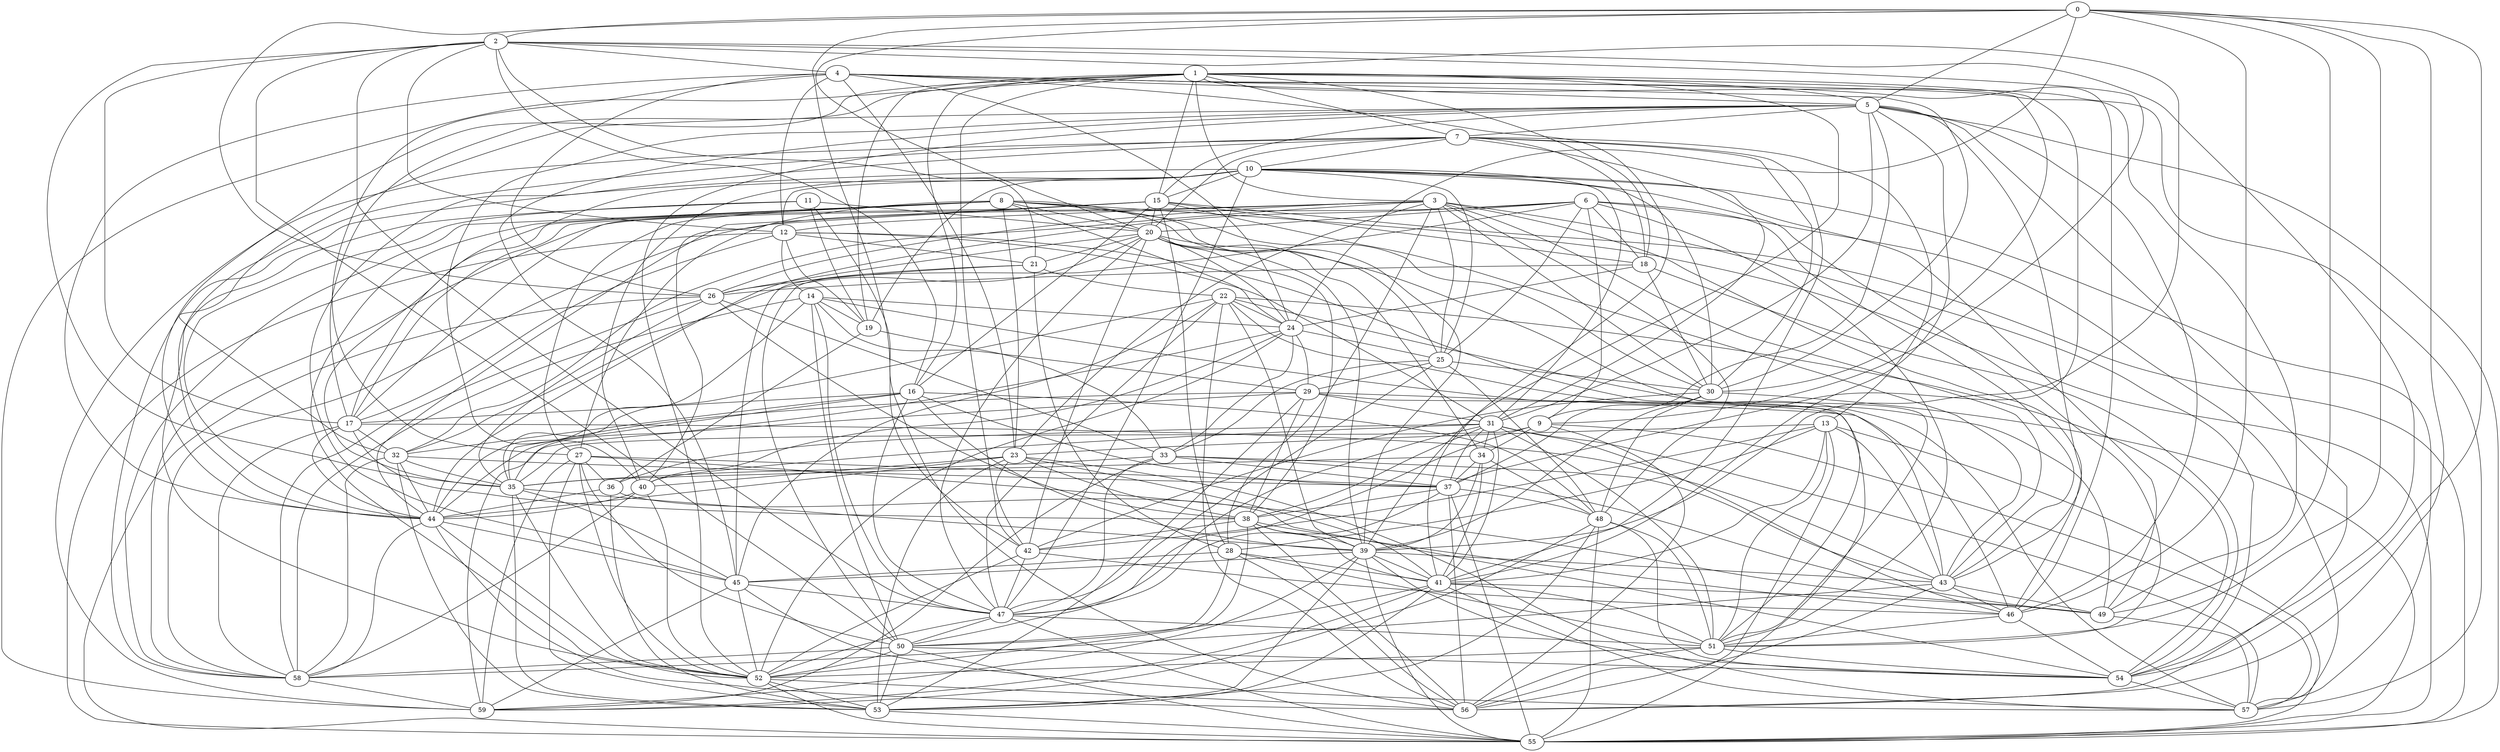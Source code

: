 strict graph "" {
	0	[w=-12];
	2	[w=-14];
	0 -- 2	[w=-16];
	5	[w=-8];
	0 -- 5	[w=6];
	20	[w=15];
	0 -- 20	[w=8];
	24	[w=9];
	0 -- 24	[w=-5];
	26	[w=-11];
	0 -- 26	[w=11];
	42	[w=-15];
	0 -- 42	[w=-12];
	46	[w=-14];
	0 -- 46	[w=-4];
	49	[w=9];
	0 -- 49	[w=-5];
	51	[w=10];
	0 -- 51	[w=-10];
	54	[w=-16];
	0 -- 54	[w=12];
	56	[w=-13];
	0 -- 56	[w=-7];
	1	[w=2];
	3	[w=10];
	1 -- 3	[w=16];
	1 -- 5	[w=2];
	7	[w=-13];
	1 -- 7	[w=-12];
	15	[w=-7];
	1 -- 15	[w=6];
	16	[w=-13];
	1 -- 16	[w=-3];
	17	[w=-12];
	1 -- 17	[w=-13];
	18	[w=6];
	1 -- 18	[w=10];
	19	[w=-7];
	1 -- 19	[w=5];
	30	[w=10];
	1 -- 30	[w=13];
	37	[w=-11];
	1 -- 37	[w=5];
	39	[w=12];
	1 -- 39	[w=10];
	1 -- 42	[w=13];
	44	[w=8];
	1 -- 44	[w=8];
	57	[w=14];
	1 -- 57	[w=15];
	59	[w=15];
	1 -- 59	[w=-4];
	4	[w=-8];
	2 -- 4	[w=13];
	9	[w=8];
	2 -- 9	[w=-16];
	12	[w=-4];
	2 -- 12	[w=9];
	2 -- 16	[w=-16];
	2 -- 17	[w=5];
	21	[w=7];
	2 -- 21	[w=7];
	35	[w=2];
	2 -- 35	[w=14];
	2 -- 39	[w=-16];
	47	[w=10];
	2 -- 47	[w=-5];
	50	[w=-9];
	2 -- 50	[w=-2];
	2 -- 54	[w=6];
	3 -- 12	[w=11];
	23	[w=-14];
	3 -- 23	[w=9];
	25	[w=2];
	3 -- 25	[w=6];
	3 -- 26	[w=-6];
	28	[w=5];
	3 -- 28	[w=-6];
	3 -- 30	[w=4];
	32	[w=3];
	3 -- 32	[w=6];
	43	[w=13];
	3 -- 43	[w=-13];
	3 -- 46	[w=-5];
	48	[w=-7];
	3 -- 48	[w=3];
	3 -- 54	[w=-9];
	58	[w=13];
	3 -- 58	[w=15];
	4 -- 5	[w=16];
	4 -- 12	[w=3];
	4 -- 23	[w=-6];
	4 -- 24	[w=3];
	4 -- 26	[w=3];
	27	[w=-15];
	4 -- 27	[w=2];
	4 -- 30	[w=-11];
	41	[w=-14];
	4 -- 41	[w=-13];
	4 -- 44	[w=8];
	4 -- 46	[w=11];
	4 -- 49	[w=7];
	5 -- 7	[w=-9];
	5 -- 9	[w=12];
	5 -- 15	[w=7];
	31	[w=-12];
	5 -- 31	[w=-12];
	5 -- 32	[w=9];
	40	[w=6];
	5 -- 40	[w=14];
	5 -- 41	[w=-4];
	5 -- 43	[w=8];
	45	[w=6];
	5 -- 45	[w=8];
	5 -- 46	[w=-11];
	52	[w=7];
	5 -- 52	[w=-15];
	55	[w=-2];
	5 -- 55	[w=5];
	5 -- 56	[w=9];
	6	[w=-12];
	6 -- 9	[w=12];
	6 -- 18	[w=3];
	6 -- 20	[w=6];
	6 -- 25	[w=16];
	6 -- 43	[w=8];
	6 -- 44	[w=-2];
	6 -- 50	[w=14];
	6 -- 51	[w=14];
	6 -- 57	[w=-14];
	6 -- 58	[w=7];
	10	[w=-4];
	7 -- 10	[w=12];
	13	[w=6];
	7 -- 13	[w=4];
	7 -- 18	[w=-6];
	7 -- 20	[w=13];
	7 -- 30	[w=-3];
	7 -- 31	[w=15];
	7 -- 41	[w=-6];
	7 -- 44	[w=15];
	7 -- 45	[w=-4];
	7 -- 59	[w=-8];
	8	[w=10];
	8 -- 17	[w=4];
	8 -- 20	[w=-4];
	8 -- 23	[w=-13];
	8 -- 24	[w=2];
	8 -- 25	[w=16];
	8 -- 27	[w=-10];
	8 -- 30	[w=4];
	8 -- 35	[w=-15];
	8 -- 39	[w=-8];
	8 -- 40	[w=11];
	8 -- 52	[w=-5];
	8 -- 55	[w=-10];
	8 -- 58	[w=-12];
	34	[w=-2];
	9 -- 34	[w=-11];
	9 -- 35	[w=-3];
	9 -- 47	[w=-5];
	9 -- 56	[w=8];
	9 -- 57	[w=16];
	10 -- 12	[w=-15];
	10 -- 15	[w=12];
	10 -- 17	[w=4];
	10 -- 19	[w=-7];
	10 -- 25	[w=6];
	10 -- 30	[w=9];
	10 -- 31	[w=7];
	10 -- 40	[w=-10];
	10 -- 47	[w=5];
	10 -- 49	[w=8];
	10 -- 51	[w=12];
	10 -- 57	[w=8];
	10 -- 58	[w=6];
	11	[w=14];
	11 -- 19	[w=-7];
	11 -- 20	[w=16];
	11 -- 44	[w=6];
	11 -- 52	[w=-12];
	11 -- 56	[w=-12];
	14	[w=12];
	12 -- 14	[w=16];
	12 -- 17	[w=10];
	12 -- 19	[w=-12];
	12 -- 21	[w=15];
	12 -- 31	[w=11];
	12 -- 51	[w=10];
	12 -- 55	[w=-6];
	13 -- 23	[w=-15];
	13 -- 28	[w=-13];
	13 -- 41	[w=12];
	13 -- 42	[w=13];
	13 -- 43	[w=13];
	13 -- 51	[w=5];
	13 -- 55	[w=12];
	13 -- 56	[w=-7];
	14 -- 19	[w=-16];
	14 -- 24	[w=-12];
	29	[w=-13];
	14 -- 29	[w=14];
	14 -- 43	[w=-9];
	14 -- 44	[w=16];
	14 -- 47	[w=7];
	14 -- 50	[w=-8];
	14 -- 58	[w=-6];
	15 -- 16	[w=-5];
	15 -- 17	[w=-11];
	15 -- 18	[w=2];
	15 -- 20	[w=-16];
	15 -- 27	[w=3];
	15 -- 28	[w=-16];
	15 -- 43	[w=6];
	15 -- 44	[w=-5];
	15 -- 55	[w=12];
	16 -- 17	[w=8];
	16 -- 32	[w=16];
	16 -- 35	[w=-5];
	16 -- 37	[w=-15];
	16 -- 39	[w=13];
	16 -- 47	[w=-13];
	16 -- 48	[w=11];
	17 -- 32	[w=6];
	38	[w=8];
	17 -- 38	[w=3];
	17 -- 43	[w=12];
	17 -- 44	[w=9];
	17 -- 58	[w=16];
	18 -- 24	[w=13];
	18 -- 26	[w=-5];
	18 -- 30	[w=16];
	18 -- 54	[w=10];
	33	[w=-16];
	19 -- 33	[w=8];
	36	[w=-15];
	19 -- 36	[w=-3];
	20 -- 21	[w=-14];
	20 -- 24	[w=9];
	20 -- 26	[w=3];
	20 -- 32	[w=-4];
	20 -- 34	[w=-9];
	20 -- 38	[w=12];
	20 -- 39	[w=13];
	20 -- 42	[w=-2];
	20 -- 47	[w=11];
	20 -- 51	[w=-11];
	22	[w=4];
	21 -- 22	[w=-6];
	21 -- 26	[w=-8];
	21 -- 28	[w=2];
	21 -- 45	[w=-9];
	22 -- 24	[w=-16];
	22 -- 35	[w=8];
	22 -- 39	[w=-7];
	22 -- 45	[w=5];
	22 -- 47	[w=-3];
	22 -- 49	[w=-12];
	22 -- 54	[w=9];
	22 -- 56	[w=-10];
	22 -- 57	[w=4];
	23 -- 38	[w=-8];
	23 -- 40	[w=8];
	23 -- 41	[w=12];
	23 -- 42	[w=-11];
	23 -- 44	[w=-16];
	53	[w=-7];
	23 -- 53	[w=14];
	23 -- 57	[w=6];
	24 -- 25	[w=-5];
	24 -- 29	[w=-10];
	24 -- 33	[w=14];
	24 -- 35	[w=-9];
	24 -- 40	[w=-10];
	24 -- 52	[w=-7];
	25 -- 29	[w=10];
	25 -- 30	[w=6];
	25 -- 33	[w=8];
	25 -- 47	[w=4];
	25 -- 48	[w=-4];
	26 -- 33	[w=10];
	26 -- 35	[w=-3];
	26 -- 38	[w=11];
	26 -- 55	[w=13];
	26 -- 58	[w=-7];
	27 -- 36	[w=8];
	27 -- 37	[w=-13];
	27 -- 49	[w=15];
	27 -- 50	[w=5];
	27 -- 52	[w=11];
	27 -- 53	[w=-5];
	27 -- 59	[w=-15];
	28 -- 41	[w=-2];
	28 -- 45	[w=-11];
	28 -- 50	[w=9];
	28 -- 51	[w=7];
	28 -- 56	[w=-6];
	29 -- 31	[w=-11];
	29 -- 38	[w=11];
	29 -- 44	[w=6];
	29 -- 46	[w=14];
	29 -- 53	[w=3];
	29 -- 55	[w=-15];
	29 -- 59	[w=-7];
	30 -- 37	[w=-8];
	30 -- 39	[w=-16];
	30 -- 42	[w=-13];
	30 -- 48	[w=3];
	30 -- 55	[w=7];
	31 -- 34	[w=-2];
	31 -- 36	[w=10];
	31 -- 37	[w=-4];
	31 -- 38	[w=-10];
	31 -- 40	[w=-14];
	31 -- 41	[w=15];
	31 -- 46	[w=9];
	31 -- 50	[w=-12];
	31 -- 51	[w=15];
	31 -- 57	[w=-12];
	32 -- 35	[w=-16];
	32 -- 37	[w=13];
	32 -- 44	[w=-12];
	32 -- 53	[w=-3];
	32 -- 58	[w=16];
	33 -- 35	[w=4];
	33 -- 37	[w=-7];
	33 -- 43	[w=-16];
	33 -- 47	[w=-13];
	33 -- 49	[w=-3];
	33 -- 59	[w=-10];
	34 -- 35	[w=-13];
	34 -- 37	[w=3];
	34 -- 39	[w=10];
	34 -- 41	[w=3];
	34 -- 48	[w=-5];
	35 -- 39	[w=3];
	35 -- 45	[w=14];
	35 -- 52	[w=-7];
	35 -- 53	[w=-5];
	36 -- 44	[w=4];
	36 -- 53	[w=-6];
	36 -- 54	[w=15];
	37 -- 38	[w=-14];
	37 -- 47	[w=12];
	37 -- 48	[w=5];
	37 -- 55	[w=3];
	37 -- 56	[w=7];
	38 -- 39	[w=5];
	38 -- 41	[w=-3];
	38 -- 42	[w=10];
	38 -- 46	[w=4];
	38 -- 52	[w=7];
	38 -- 56	[w=9];
	39 -- 41	[w=-6];
	39 -- 43	[w=12];
	39 -- 45	[w=-5];
	39 -- 53	[w=11];
	39 -- 54	[w=-7];
	39 -- 55	[w=-10];
	39 -- 59	[w=-3];
	40 -- 44	[w=-13];
	40 -- 52	[w=-15];
	40 -- 58	[w=6];
	41 -- 49	[w=-4];
	41 -- 50	[w=12];
	41 -- 51	[w=-5];
	41 -- 53	[w=-10];
	41 -- 57	[w=8];
	41 -- 59	[w=-13];
	42 -- 46	[w=13];
	42 -- 47	[w=-10];
	42 -- 52	[w=13];
	43 -- 46	[w=-7];
	43 -- 49	[w=10];
	43 -- 56	[w=6];
	43 -- 58	[w=-4];
	44 -- 45	[w=8];
	44 -- 52	[w=16];
	44 -- 56	[w=-12];
	44 -- 58	[w=-4];
	45 -- 47	[w=-16];
	45 -- 52	[w=-8];
	45 -- 57	[w=-9];
	45 -- 59	[w=-2];
	46 -- 51	[w=4];
	46 -- 54	[w=-15];
	47 -- 50	[w=-4];
	47 -- 51	[w=-13];
	47 -- 52	[w=-9];
	47 -- 55	[w=4];
	48 -- 51	[w=-4];
	48 -- 53	[w=-7];
	48 -- 54	[w=-14];
	48 -- 55	[w=-2];
	48 -- 59	[w=15];
	49 -- 57	[w=13];
	50 -- 52	[w=-14];
	50 -- 53	[w=-15];
	50 -- 54	[w=13];
	50 -- 55	[w=-6];
	50 -- 58	[w=11];
	51 -- 52	[w=6];
	51 -- 54	[w=-9];
	51 -- 56	[w=-4];
	52 -- 53	[w=13];
	52 -- 55	[w=12];
	52 -- 56	[w=4];
	53 -- 55	[w=12];
	54 -- 57	[w=-15];
	58 -- 59	[w=-16];
}
